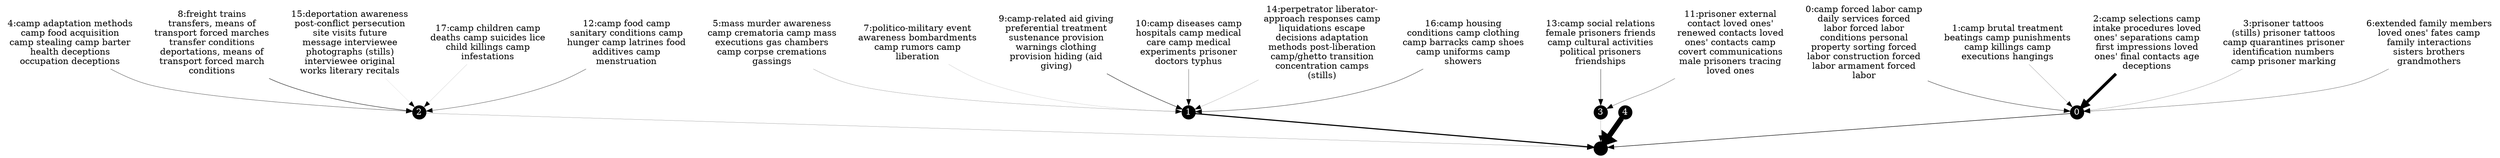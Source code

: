 strict digraph {
	node [shape=point];
	n1_0 -> n2_0 [penwidth=0.75];
	n0_0 -> n1_0 [penwidth=0.50];
	n0_1 -> n1_0 [penwidth=0.20];
	n0_2 -> n1_0 [penwidth=4.70];
	n0_3 -> n1_0 [penwidth=0.21];
	n0_4 -> n1_2 [penwidth=0.40];
	n0_5 -> n1_1 [penwidth=0.19];
	n0_6 -> n1_0 [penwidth=0.34];
	n0_7 -> n1_1 [penwidth=0.10];
	n0_8 -> n1_2 [penwidth=0.61];
	n0_9 -> n1_1 [penwidth=0.59];
	n0_10 -> n1_1 [penwidth=0.37];
	n0_13 -> n1_3 [penwidth=0.50];
	n0_14 -> n1_1 [penwidth=0.15];
	n0_15 -> n1_2 [penwidth=0.06];
	n0_16 -> n1_1 [penwidth=0.47];
	n0_17 -> n1_2 [penwidth=0.09];
	n1_1 -> n2_0 [penwidth=1.76];
	n0_11 -> n1_3 [penwidth=0.33];
	n0_12 -> n1_2 [penwidth=0.41];
	n1_2 -> n2_0 [penwidth=0.19];
	n1_3 -> n2_0 [penwidth=0.16];
	n1_4 -> n2_0 [penwidth=8.39];
	n1_0 [shape=circle,margin="0,0",style=filled,fillcolor=black,fontcolor=white,height=0.17,label="0"]
	n0_0 [label="0:camp forced labor camp
daily services forced
labor forced labor
conditions personal
property sorting forced
labor construction forced
labor armament forced
labor",shape=none,fontcolor="black"]
	n0_1 [label="1:camp brutal treatment
beatings camp punishments
camp killings camp
executions hangings",shape=none,fontcolor="black"]
	n0_2 [label="2:camp selections camp
intake procedures loved
ones' separations camp
first impressions loved
ones' final contacts age
deceptions",shape=none,fontcolor="black"]
	n0_3 [label="3:prisoner tattoos
(stills) prisoner tattoos
camp quarantines prisoner
identification numbers
camp prisoner marking",shape=none,fontcolor="black"]
	n0_4 [label="4:camp adaptation methods
camp food acquisition
camp stealing camp barter
health deceptions
occupation deceptions",shape=none,fontcolor="black"]
	n0_5 [label="5:mass murder awareness
camp crematoria camp mass
executions gas chambers
camp corpse cremations
gassings",shape=none,fontcolor="black"]
	n0_6 [label="6:extended family members
loved ones' fates camp
family interactions
sisters brothers
grandmothers",shape=none,fontcolor="black"]
	n0_7 [label="7:politico-military event
awareness bombardments
camp rumors camp
liberation",shape=none,fontcolor="black"]
	n0_8 [label="8:freight trains
transfers, means of
transport forced marches
transfer conditions
deportations, means of
transport forced march
conditions",shape=none,fontcolor="black"]
	n0_9 [label="9:camp-related aid giving
preferential treatment
sustenance provision
warnings clothing
provision hiding (aid
giving)",shape=none,fontcolor="black"]
	n0_10 [label="10:camp diseases camp
hospitals camp medical
care camp medical
experiments prisoner
doctors typhus",shape=none,fontcolor="black"]
	n0_13 [label="13:camp social relations
female prisoners friends
camp cultural activities
political prisoners
friendships",shape=none,fontcolor="black"]
	n0_14 [label="14:perpetrator liberator-
approach responses camp
liquidations escape
decisions adaptation
methods post-liberation
camp/ghetto transition
concentration camps
(stills)",shape=none,fontcolor="black"]
	n0_15 [label="15:deportation awareness
post-conflict persecution
site visits future
message interviewee
photographs (stills)
interviewee original
works literary recitals",shape=none,fontcolor="black"]
	n0_16 [label="16:camp housing
conditions camp clothing
camp barracks camp shoes
camp uniforms camp
showers",shape=none,fontcolor="black"]
	n0_17 [label="17:camp children camp
deaths camp suicides lice
child killings camp
infestations",shape=none,fontcolor="black"]
	n1_1 [shape=circle,margin="0,0",style=filled,fillcolor=black,fontcolor=white,height=0.04,label="1"]
	n0_11 [label="11:prisoner external
contact loved ones'
renewed contacts loved
ones' contacts camp
covert communications
male prisoners tracing
loved ones",shape=none,fontcolor="black"]
	n0_12 [label="12:camp food camp
sanitary conditions camp
hunger camp latrines food
additives camp
menstruation",shape=none,fontcolor="black"]
	n1_2 [shape=circle,margin="0,0",style=filled,fillcolor=black,fontcolor=white,height=0.03,label="2"]
	n1_3 [shape=circle,margin="0,0",style=filled,fillcolor=black,fontcolor=white,height=0.00,label="3"]
	n1_4 [shape=circle,margin="0,0",style=filled,fillcolor=black,fontcolor=white,height=-0.00,label="4"]
	n2_0 [shape=point,height=0.30]
}
